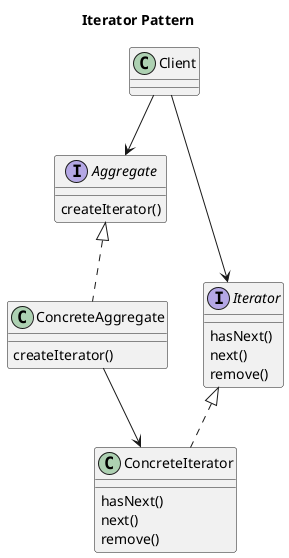 @startuml

title Iterator Pattern

interface Aggregate {
    createIterator()
}

class ConcreteAggregate implements Aggregate {
    createIterator()
}

class Client {
}

interface Iterator {
    hasNext()
    next()
    remove()
}

class ConcreteIterator implements Iterator {
    hasNext()
    next()
    remove()
}

Client --> Aggregate
Client --> Iterator

ConcreteAggregate --> ConcreteIterator

@enduml